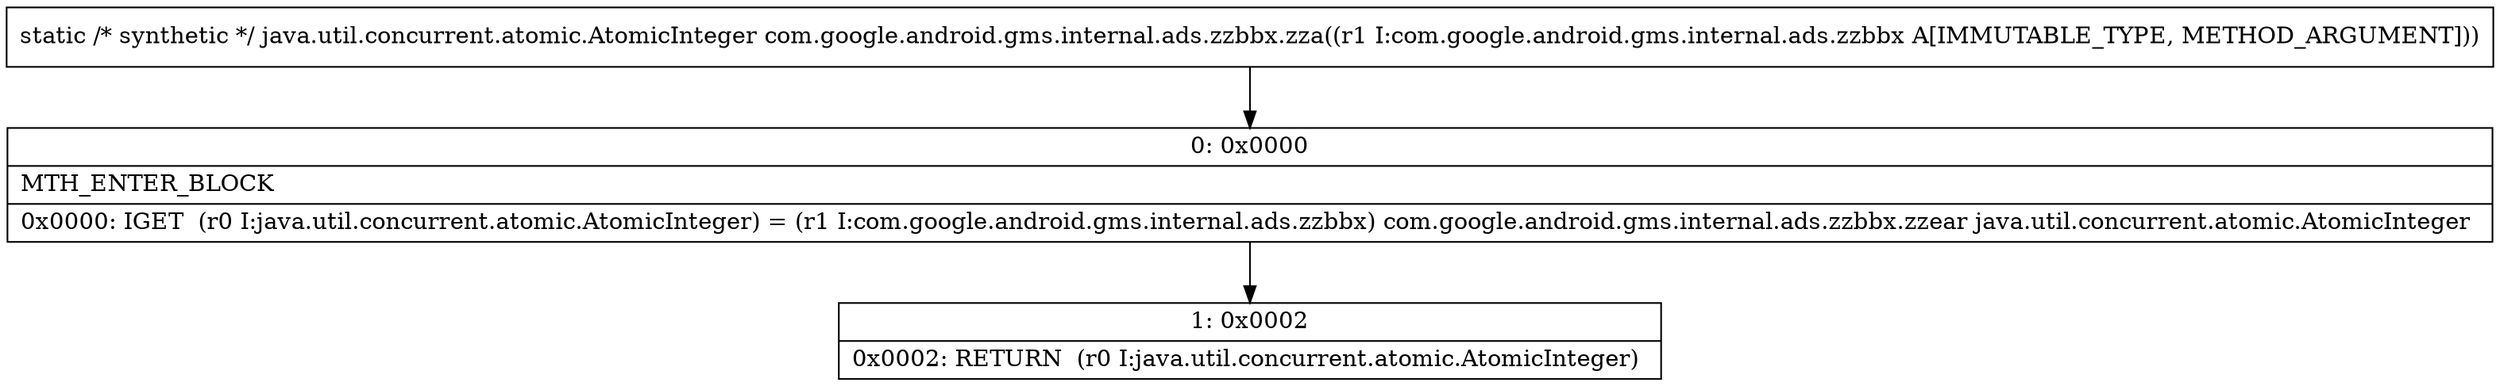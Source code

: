 digraph "CFG forcom.google.android.gms.internal.ads.zzbbx.zza(Lcom\/google\/android\/gms\/internal\/ads\/zzbbx;)Ljava\/util\/concurrent\/atomic\/AtomicInteger;" {
Node_0 [shape=record,label="{0\:\ 0x0000|MTH_ENTER_BLOCK\l|0x0000: IGET  (r0 I:java.util.concurrent.atomic.AtomicInteger) = (r1 I:com.google.android.gms.internal.ads.zzbbx) com.google.android.gms.internal.ads.zzbbx.zzear java.util.concurrent.atomic.AtomicInteger \l}"];
Node_1 [shape=record,label="{1\:\ 0x0002|0x0002: RETURN  (r0 I:java.util.concurrent.atomic.AtomicInteger) \l}"];
MethodNode[shape=record,label="{static \/* synthetic *\/ java.util.concurrent.atomic.AtomicInteger com.google.android.gms.internal.ads.zzbbx.zza((r1 I:com.google.android.gms.internal.ads.zzbbx A[IMMUTABLE_TYPE, METHOD_ARGUMENT])) }"];
MethodNode -> Node_0;
Node_0 -> Node_1;
}

